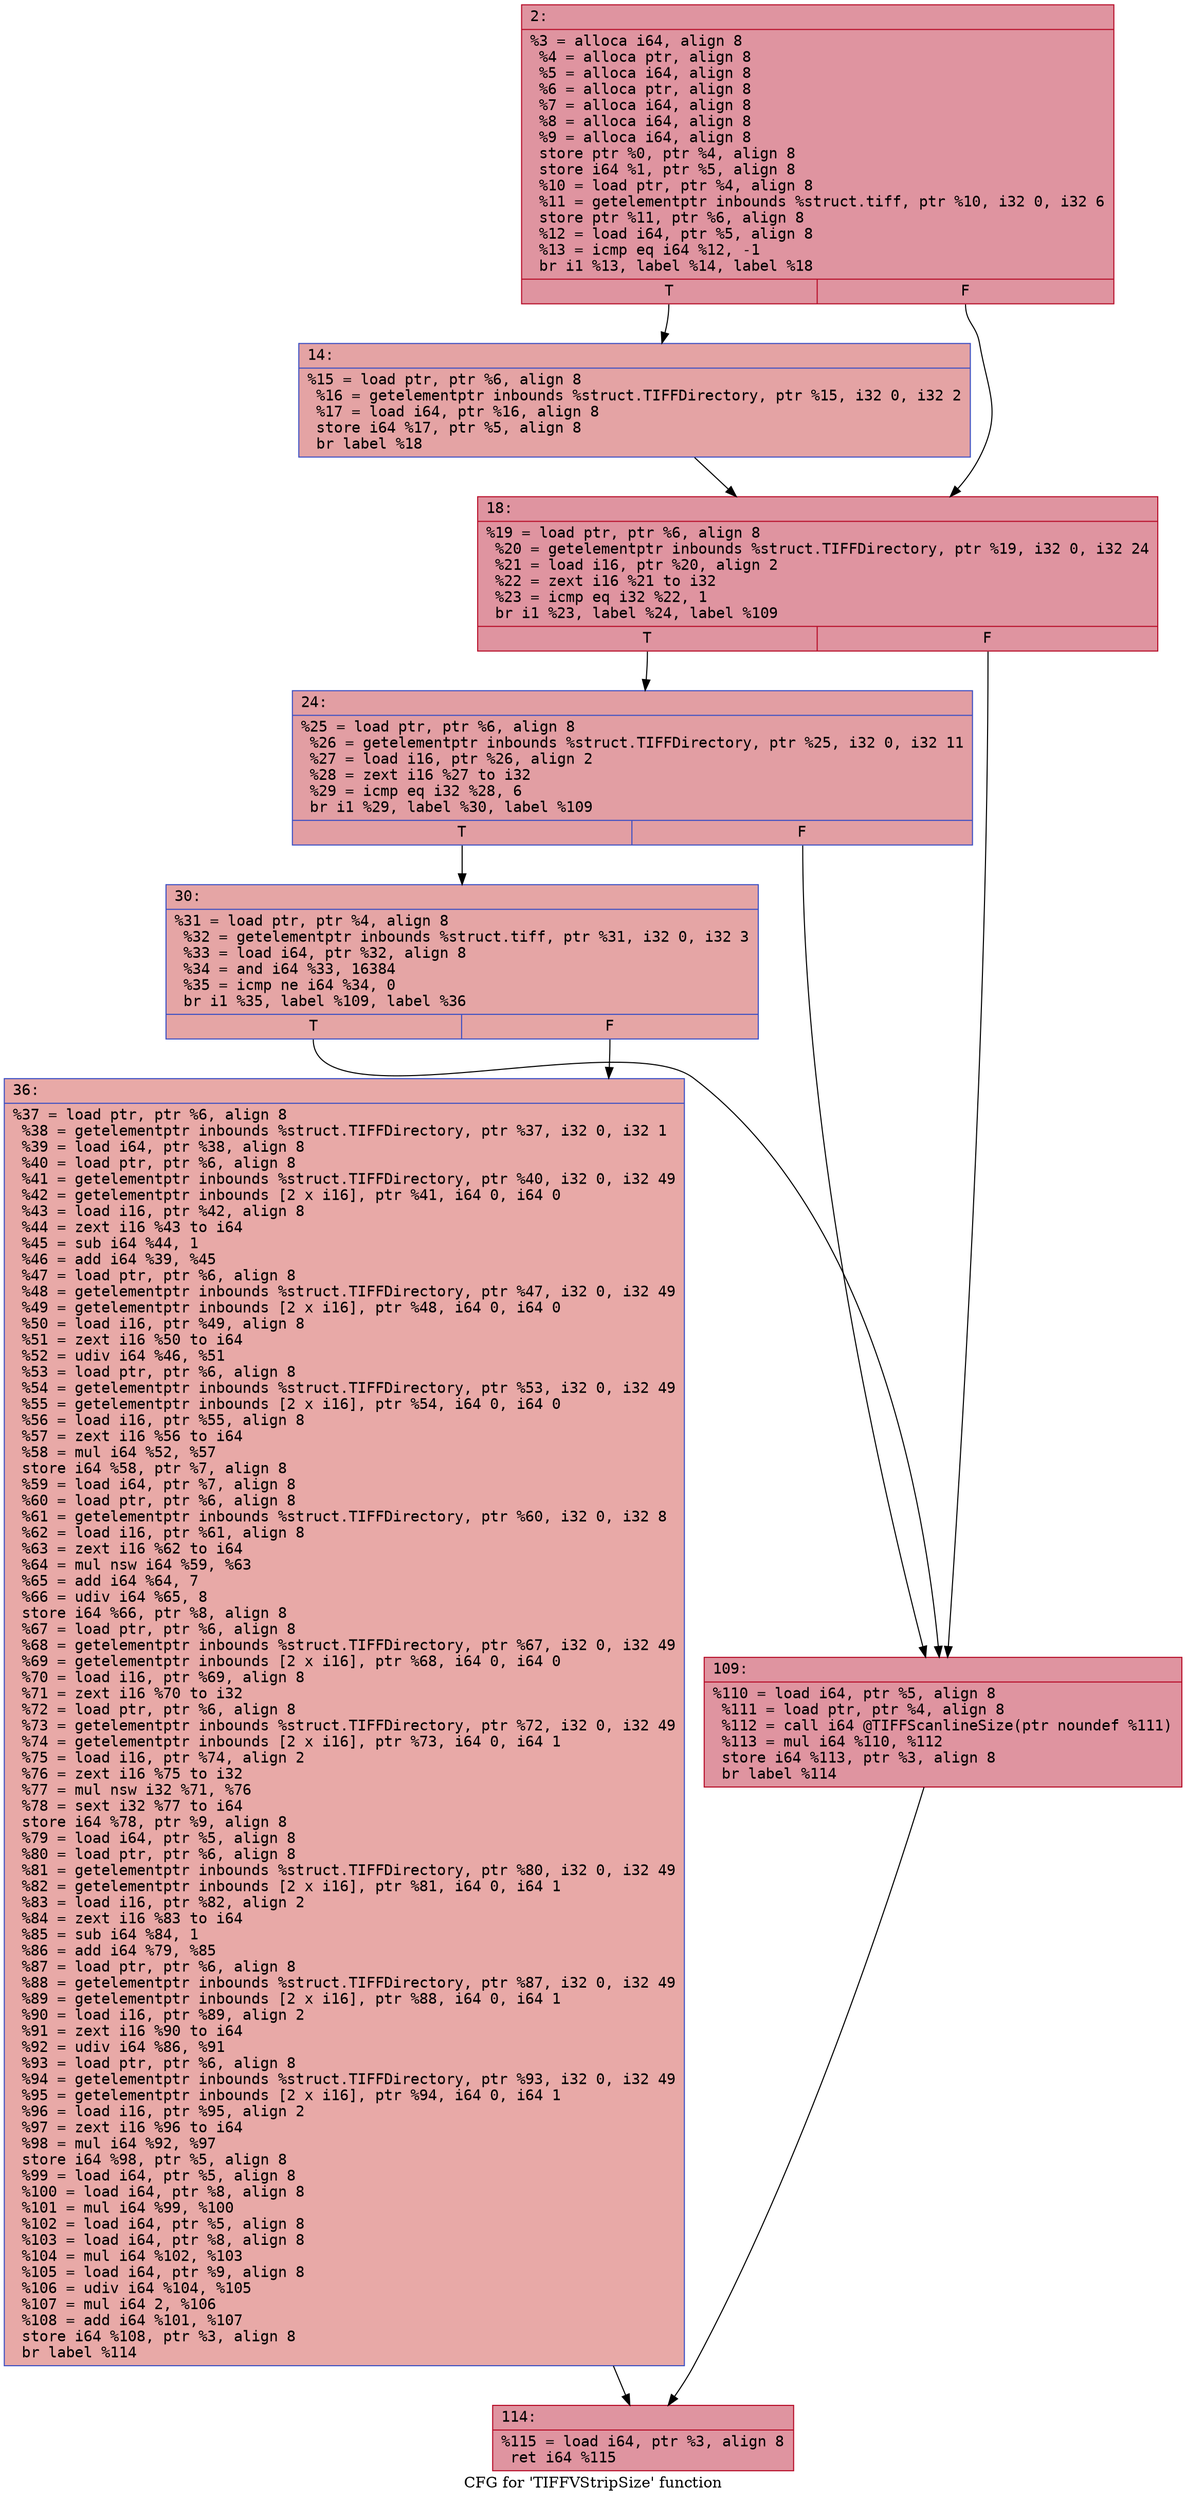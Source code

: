 digraph "CFG for 'TIFFVStripSize' function" {
	label="CFG for 'TIFFVStripSize' function";

	Node0x600001e1a3f0 [shape=record,color="#b70d28ff", style=filled, fillcolor="#b70d2870" fontname="Courier",label="{2:\l|  %3 = alloca i64, align 8\l  %4 = alloca ptr, align 8\l  %5 = alloca i64, align 8\l  %6 = alloca ptr, align 8\l  %7 = alloca i64, align 8\l  %8 = alloca i64, align 8\l  %9 = alloca i64, align 8\l  store ptr %0, ptr %4, align 8\l  store i64 %1, ptr %5, align 8\l  %10 = load ptr, ptr %4, align 8\l  %11 = getelementptr inbounds %struct.tiff, ptr %10, i32 0, i32 6\l  store ptr %11, ptr %6, align 8\l  %12 = load i64, ptr %5, align 8\l  %13 = icmp eq i64 %12, -1\l  br i1 %13, label %14, label %18\l|{<s0>T|<s1>F}}"];
	Node0x600001e1a3f0:s0 -> Node0x600001e1a440[tooltip="2 -> 14\nProbability 37.50%" ];
	Node0x600001e1a3f0:s1 -> Node0x600001e1a490[tooltip="2 -> 18\nProbability 62.50%" ];
	Node0x600001e1a440 [shape=record,color="#3d50c3ff", style=filled, fillcolor="#c32e3170" fontname="Courier",label="{14:\l|  %15 = load ptr, ptr %6, align 8\l  %16 = getelementptr inbounds %struct.TIFFDirectory, ptr %15, i32 0, i32 2\l  %17 = load i64, ptr %16, align 8\l  store i64 %17, ptr %5, align 8\l  br label %18\l}"];
	Node0x600001e1a440 -> Node0x600001e1a490[tooltip="14 -> 18\nProbability 100.00%" ];
	Node0x600001e1a490 [shape=record,color="#b70d28ff", style=filled, fillcolor="#b70d2870" fontname="Courier",label="{18:\l|  %19 = load ptr, ptr %6, align 8\l  %20 = getelementptr inbounds %struct.TIFFDirectory, ptr %19, i32 0, i32 24\l  %21 = load i16, ptr %20, align 2\l  %22 = zext i16 %21 to i32\l  %23 = icmp eq i32 %22, 1\l  br i1 %23, label %24, label %109\l|{<s0>T|<s1>F}}"];
	Node0x600001e1a490:s0 -> Node0x600001e1a4e0[tooltip="18 -> 24\nProbability 50.00%" ];
	Node0x600001e1a490:s1 -> Node0x600001e1a5d0[tooltip="18 -> 109\nProbability 50.00%" ];
	Node0x600001e1a4e0 [shape=record,color="#3d50c3ff", style=filled, fillcolor="#be242e70" fontname="Courier",label="{24:\l|  %25 = load ptr, ptr %6, align 8\l  %26 = getelementptr inbounds %struct.TIFFDirectory, ptr %25, i32 0, i32 11\l  %27 = load i16, ptr %26, align 2\l  %28 = zext i16 %27 to i32\l  %29 = icmp eq i32 %28, 6\l  br i1 %29, label %30, label %109\l|{<s0>T|<s1>F}}"];
	Node0x600001e1a4e0:s0 -> Node0x600001e1a530[tooltip="24 -> 30\nProbability 50.00%" ];
	Node0x600001e1a4e0:s1 -> Node0x600001e1a5d0[tooltip="24 -> 109\nProbability 50.00%" ];
	Node0x600001e1a530 [shape=record,color="#3d50c3ff", style=filled, fillcolor="#c5333470" fontname="Courier",label="{30:\l|  %31 = load ptr, ptr %4, align 8\l  %32 = getelementptr inbounds %struct.tiff, ptr %31, i32 0, i32 3\l  %33 = load i64, ptr %32, align 8\l  %34 = and i64 %33, 16384\l  %35 = icmp ne i64 %34, 0\l  br i1 %35, label %109, label %36\l|{<s0>T|<s1>F}}"];
	Node0x600001e1a530:s0 -> Node0x600001e1a5d0[tooltip="30 -> 109\nProbability 50.00%" ];
	Node0x600001e1a530:s1 -> Node0x600001e1a580[tooltip="30 -> 36\nProbability 50.00%" ];
	Node0x600001e1a580 [shape=record,color="#3d50c3ff", style=filled, fillcolor="#ca3b3770" fontname="Courier",label="{36:\l|  %37 = load ptr, ptr %6, align 8\l  %38 = getelementptr inbounds %struct.TIFFDirectory, ptr %37, i32 0, i32 1\l  %39 = load i64, ptr %38, align 8\l  %40 = load ptr, ptr %6, align 8\l  %41 = getelementptr inbounds %struct.TIFFDirectory, ptr %40, i32 0, i32 49\l  %42 = getelementptr inbounds [2 x i16], ptr %41, i64 0, i64 0\l  %43 = load i16, ptr %42, align 8\l  %44 = zext i16 %43 to i64\l  %45 = sub i64 %44, 1\l  %46 = add i64 %39, %45\l  %47 = load ptr, ptr %6, align 8\l  %48 = getelementptr inbounds %struct.TIFFDirectory, ptr %47, i32 0, i32 49\l  %49 = getelementptr inbounds [2 x i16], ptr %48, i64 0, i64 0\l  %50 = load i16, ptr %49, align 8\l  %51 = zext i16 %50 to i64\l  %52 = udiv i64 %46, %51\l  %53 = load ptr, ptr %6, align 8\l  %54 = getelementptr inbounds %struct.TIFFDirectory, ptr %53, i32 0, i32 49\l  %55 = getelementptr inbounds [2 x i16], ptr %54, i64 0, i64 0\l  %56 = load i16, ptr %55, align 8\l  %57 = zext i16 %56 to i64\l  %58 = mul i64 %52, %57\l  store i64 %58, ptr %7, align 8\l  %59 = load i64, ptr %7, align 8\l  %60 = load ptr, ptr %6, align 8\l  %61 = getelementptr inbounds %struct.TIFFDirectory, ptr %60, i32 0, i32 8\l  %62 = load i16, ptr %61, align 8\l  %63 = zext i16 %62 to i64\l  %64 = mul nsw i64 %59, %63\l  %65 = add i64 %64, 7\l  %66 = udiv i64 %65, 8\l  store i64 %66, ptr %8, align 8\l  %67 = load ptr, ptr %6, align 8\l  %68 = getelementptr inbounds %struct.TIFFDirectory, ptr %67, i32 0, i32 49\l  %69 = getelementptr inbounds [2 x i16], ptr %68, i64 0, i64 0\l  %70 = load i16, ptr %69, align 8\l  %71 = zext i16 %70 to i32\l  %72 = load ptr, ptr %6, align 8\l  %73 = getelementptr inbounds %struct.TIFFDirectory, ptr %72, i32 0, i32 49\l  %74 = getelementptr inbounds [2 x i16], ptr %73, i64 0, i64 1\l  %75 = load i16, ptr %74, align 2\l  %76 = zext i16 %75 to i32\l  %77 = mul nsw i32 %71, %76\l  %78 = sext i32 %77 to i64\l  store i64 %78, ptr %9, align 8\l  %79 = load i64, ptr %5, align 8\l  %80 = load ptr, ptr %6, align 8\l  %81 = getelementptr inbounds %struct.TIFFDirectory, ptr %80, i32 0, i32 49\l  %82 = getelementptr inbounds [2 x i16], ptr %81, i64 0, i64 1\l  %83 = load i16, ptr %82, align 2\l  %84 = zext i16 %83 to i64\l  %85 = sub i64 %84, 1\l  %86 = add i64 %79, %85\l  %87 = load ptr, ptr %6, align 8\l  %88 = getelementptr inbounds %struct.TIFFDirectory, ptr %87, i32 0, i32 49\l  %89 = getelementptr inbounds [2 x i16], ptr %88, i64 0, i64 1\l  %90 = load i16, ptr %89, align 2\l  %91 = zext i16 %90 to i64\l  %92 = udiv i64 %86, %91\l  %93 = load ptr, ptr %6, align 8\l  %94 = getelementptr inbounds %struct.TIFFDirectory, ptr %93, i32 0, i32 49\l  %95 = getelementptr inbounds [2 x i16], ptr %94, i64 0, i64 1\l  %96 = load i16, ptr %95, align 2\l  %97 = zext i16 %96 to i64\l  %98 = mul i64 %92, %97\l  store i64 %98, ptr %5, align 8\l  %99 = load i64, ptr %5, align 8\l  %100 = load i64, ptr %8, align 8\l  %101 = mul i64 %99, %100\l  %102 = load i64, ptr %5, align 8\l  %103 = load i64, ptr %8, align 8\l  %104 = mul i64 %102, %103\l  %105 = load i64, ptr %9, align 8\l  %106 = udiv i64 %104, %105\l  %107 = mul i64 2, %106\l  %108 = add i64 %101, %107\l  store i64 %108, ptr %3, align 8\l  br label %114\l}"];
	Node0x600001e1a580 -> Node0x600001e1a620[tooltip="36 -> 114\nProbability 100.00%" ];
	Node0x600001e1a5d0 [shape=record,color="#b70d28ff", style=filled, fillcolor="#b70d2870" fontname="Courier",label="{109:\l|  %110 = load i64, ptr %5, align 8\l  %111 = load ptr, ptr %4, align 8\l  %112 = call i64 @TIFFScanlineSize(ptr noundef %111)\l  %113 = mul i64 %110, %112\l  store i64 %113, ptr %3, align 8\l  br label %114\l}"];
	Node0x600001e1a5d0 -> Node0x600001e1a620[tooltip="109 -> 114\nProbability 100.00%" ];
	Node0x600001e1a620 [shape=record,color="#b70d28ff", style=filled, fillcolor="#b70d2870" fontname="Courier",label="{114:\l|  %115 = load i64, ptr %3, align 8\l  ret i64 %115\l}"];
}
